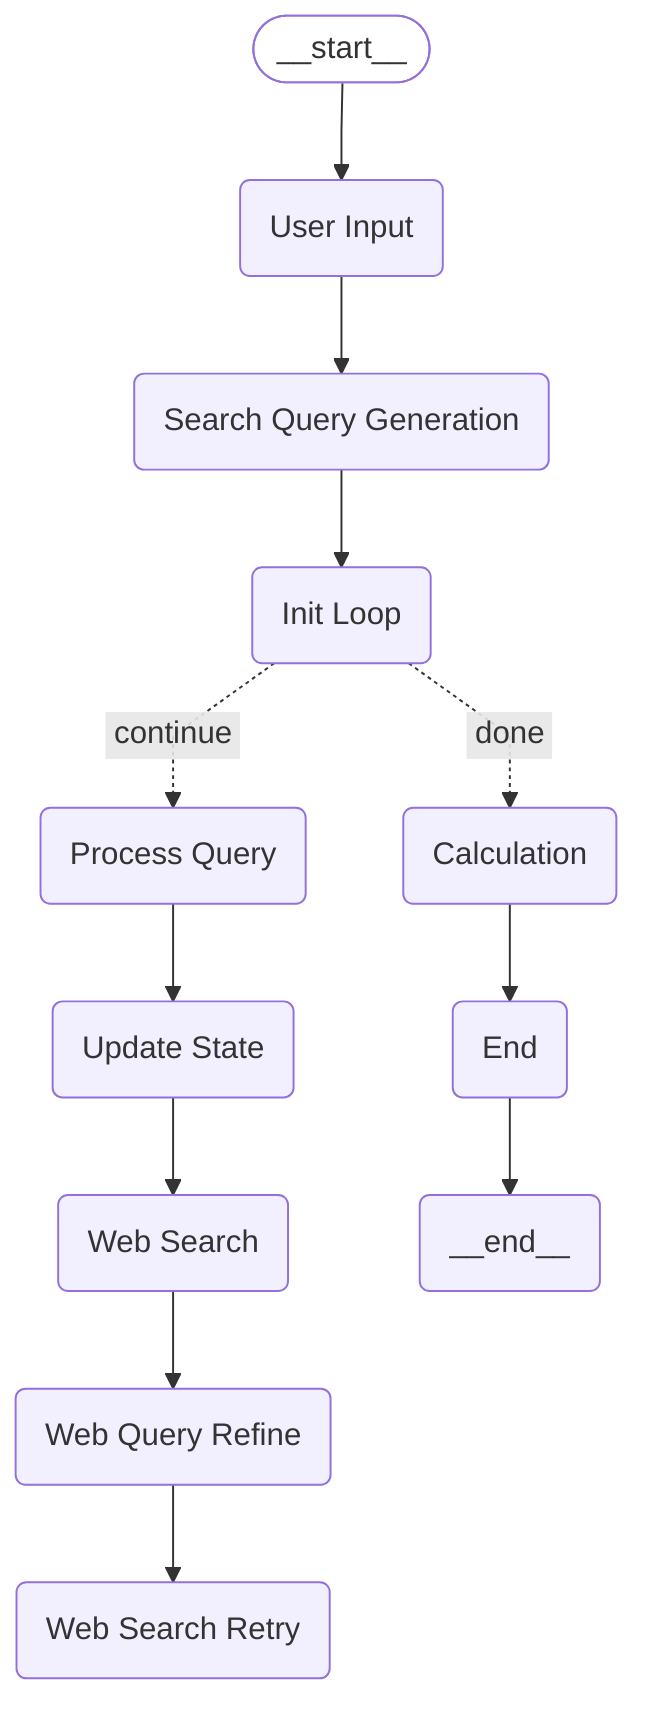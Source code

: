 ---
config:
  flowchart:
    curve: linear
---
graph TD;
	__start__([<p>__start__</p>]):::first
	User_Input(User Input)
	Search_Query_Generation(Search Query Generation)
	Init_Loop(Init Loop)
	Process_Query(Process Query)
	Update_State(Update State)
	Web_Search(Web Search)
	Web_Query_Refine(Web Query Refine)
	Web_Search_Retry(Web Search Retry)
	Calculation(Calculation)
	End(End)
	__end__(<p>__end__</p>)
	Calculation --> End;
	End --> __end__;
	Process_Query --> Update_State;
	Search_Query_Generation --> Init_Loop;
	Update_State --> Web_Search;
	User_Input --> Search_Query_Generation;
	Web_Query_Refine --> Web_Search_Retry;
	Web_Search --> Web_Query_Refine;
	__start__ --> User_Input;
	Init_Loop -. &nbsp;continue&nbsp; .-> Process_Query;
	Init_Loop -. &nbsp;done&nbsp; .-> Calculation;
	classDef default fill:#f2f0ff,line-height:1.2
	classDef first fill-opacity:0
	classDef last fill:#bfb6fc